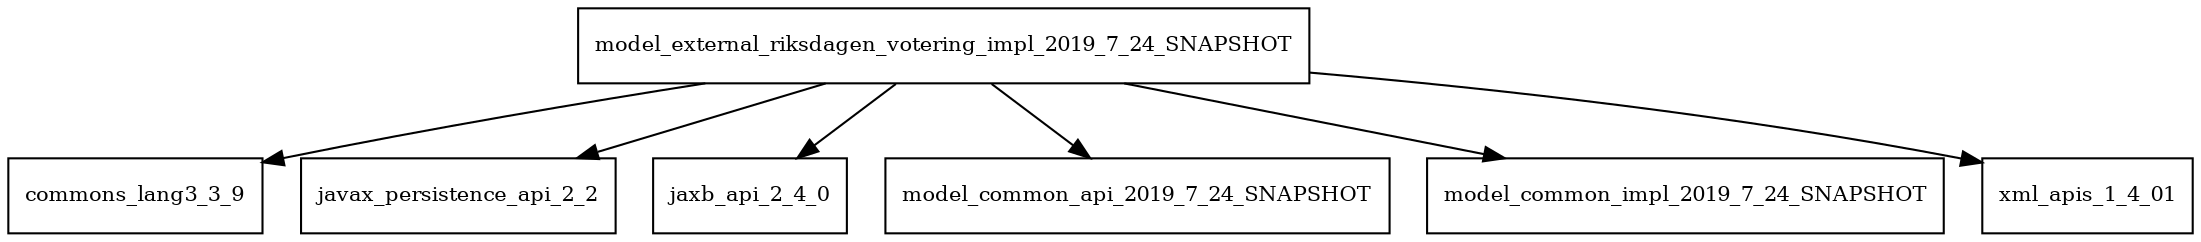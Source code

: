 digraph model_external_riksdagen_votering_impl_2019_7_24_SNAPSHOT_dependencies {
  node [shape = box, fontsize=10.0];
  model_external_riksdagen_votering_impl_2019_7_24_SNAPSHOT -> commons_lang3_3_9;
  model_external_riksdagen_votering_impl_2019_7_24_SNAPSHOT -> javax_persistence_api_2_2;
  model_external_riksdagen_votering_impl_2019_7_24_SNAPSHOT -> jaxb_api_2_4_0;
  model_external_riksdagen_votering_impl_2019_7_24_SNAPSHOT -> model_common_api_2019_7_24_SNAPSHOT;
  model_external_riksdagen_votering_impl_2019_7_24_SNAPSHOT -> model_common_impl_2019_7_24_SNAPSHOT;
  model_external_riksdagen_votering_impl_2019_7_24_SNAPSHOT -> xml_apis_1_4_01;
}
